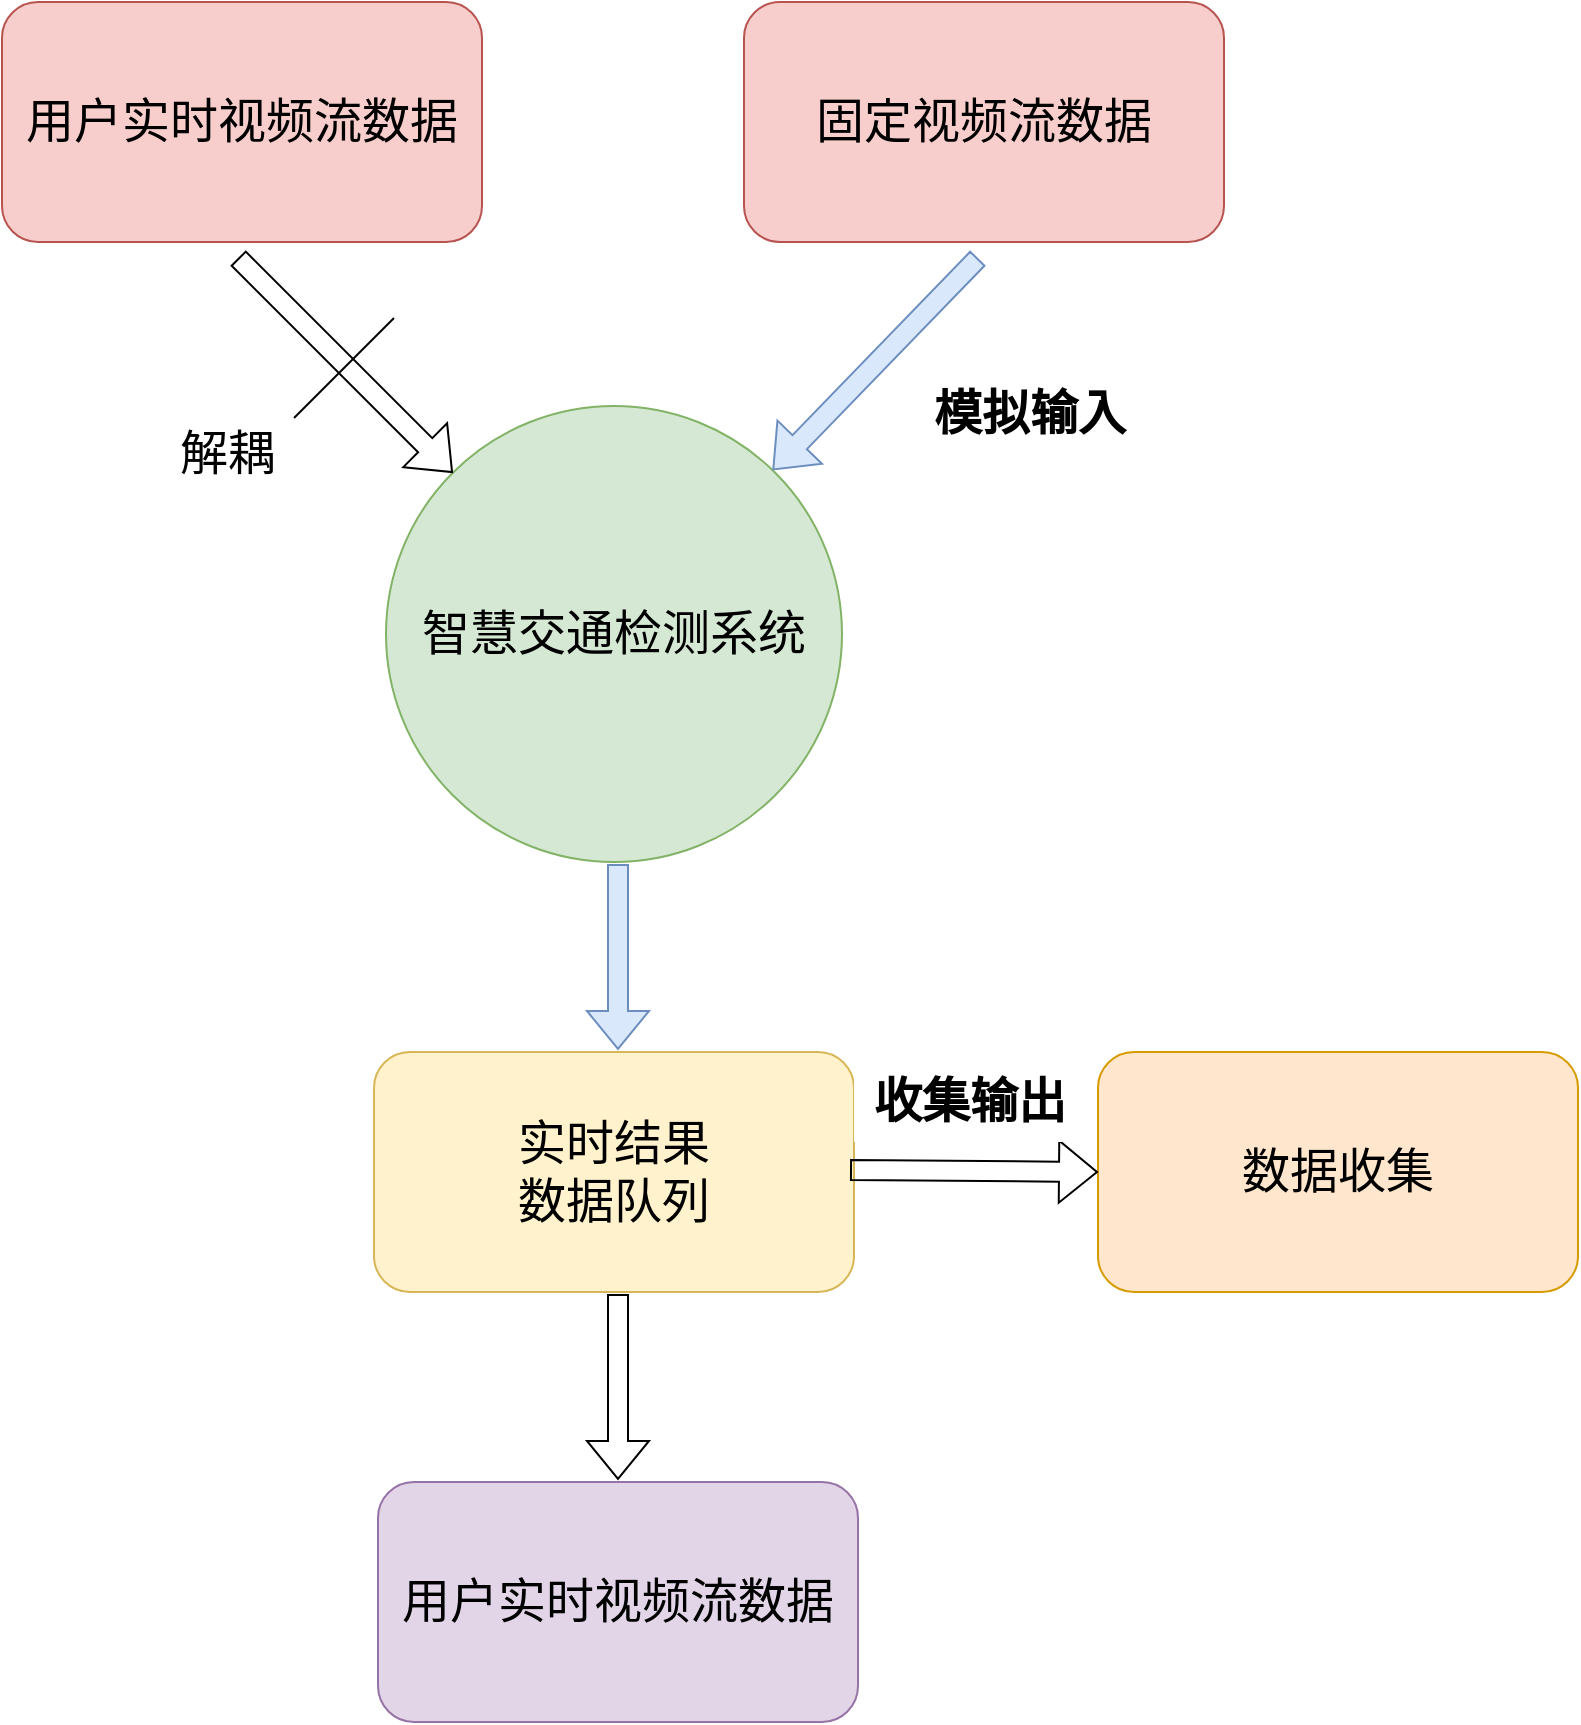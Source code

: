 <mxfile version="20.1.1" type="github">
  <diagram id="oeTSigCYyxhaa_dpOPq2" name="Page-1">
    <mxGraphModel dx="2062" dy="1122" grid="0" gridSize="10" guides="1" tooltips="1" connect="1" arrows="1" fold="1" page="1" pageScale="1" pageWidth="827" pageHeight="1169" math="0" shadow="0">
      <root>
        <mxCell id="0" />
        <mxCell id="1" parent="0" />
        <mxCell id="MxFPvDd8OGy84KUWA6-Q-1" value="&lt;font style=&quot;font-size: 24px;&quot;&gt;智慧交通检测系统&lt;/font&gt;" style="ellipse;whiteSpace=wrap;html=1;aspect=fixed;fillColor=#d5e8d4;strokeColor=#82b366;" vertex="1" parent="1">
          <mxGeometry x="216" y="390" width="228" height="228" as="geometry" />
        </mxCell>
        <mxCell id="MxFPvDd8OGy84KUWA6-Q-2" value="用户实时视频流数据" style="rounded=1;whiteSpace=wrap;html=1;fontSize=24;fillColor=#f8cecc;strokeColor=#b85450;" vertex="1" parent="1">
          <mxGeometry x="24" y="188" width="240" height="120" as="geometry" />
        </mxCell>
        <mxCell id="MxFPvDd8OGy84KUWA6-Q-4" value="" style="shape=flexArrow;endArrow=classic;html=1;rounded=0;fontSize=24;" edge="1" parent="1" target="MxFPvDd8OGy84KUWA6-Q-1">
          <mxGeometry width="50" height="50" relative="1" as="geometry">
            <mxPoint x="142" y="316" as="sourcePoint" />
            <mxPoint x="376" y="509" as="targetPoint" />
          </mxGeometry>
        </mxCell>
        <mxCell id="MxFPvDd8OGy84KUWA6-Q-5" value="固定视频流数据" style="rounded=1;whiteSpace=wrap;html=1;fontSize=24;fillColor=#f8cecc;strokeColor=#b85450;" vertex="1" parent="1">
          <mxGeometry x="395" y="188" width="240" height="120" as="geometry" />
        </mxCell>
        <mxCell id="MxFPvDd8OGy84KUWA6-Q-6" value="" style="shape=flexArrow;endArrow=classic;html=1;rounded=0;fontSize=24;fillColor=#dae8fc;strokeColor=#6c8ebf;" edge="1" parent="1" target="MxFPvDd8OGy84KUWA6-Q-1">
          <mxGeometry width="50" height="50" relative="1" as="geometry">
            <mxPoint x="512" y="316" as="sourcePoint" />
            <mxPoint x="619.39" y="423.39" as="targetPoint" />
          </mxGeometry>
        </mxCell>
        <mxCell id="MxFPvDd8OGy84KUWA6-Q-9" value="" style="endArrow=none;html=1;rounded=0;fontSize=24;" edge="1" parent="1">
          <mxGeometry width="50" height="50" relative="1" as="geometry">
            <mxPoint x="170" y="396" as="sourcePoint" />
            <mxPoint x="220" y="346" as="targetPoint" />
          </mxGeometry>
        </mxCell>
        <mxCell id="MxFPvDd8OGy84KUWA6-Q-10" value="解耦" style="whiteSpace=wrap;html=1;fontSize=24;strokeColor=none;" vertex="1" parent="1">
          <mxGeometry x="108" y="394" width="58" height="40" as="geometry" />
        </mxCell>
        <mxCell id="MxFPvDd8OGy84KUWA6-Q-11" value="模拟输入" style="whiteSpace=wrap;html=1;fontSize=24;strokeColor=none;fontStyle=1" vertex="1" parent="1">
          <mxGeometry x="480" y="374" width="116" height="40" as="geometry" />
        </mxCell>
        <mxCell id="MxFPvDd8OGy84KUWA6-Q-13" value="实时结果&lt;br&gt;数据队列" style="rounded=1;whiteSpace=wrap;html=1;fontSize=24;fillColor=#fff2cc;strokeColor=#d6b656;" vertex="1" parent="1">
          <mxGeometry x="210" y="713" width="240" height="120" as="geometry" />
        </mxCell>
        <mxCell id="MxFPvDd8OGy84KUWA6-Q-14" value="用户实时视频流数据" style="rounded=1;whiteSpace=wrap;html=1;fontSize=24;fillColor=#e1d5e7;strokeColor=#9673a6;" vertex="1" parent="1">
          <mxGeometry x="212" y="928" width="240" height="120" as="geometry" />
        </mxCell>
        <mxCell id="MxFPvDd8OGy84KUWA6-Q-20" value="" style="shape=flexArrow;endArrow=classic;html=1;rounded=0;fontSize=24;fillColor=#dae8fc;strokeColor=#6c8ebf;" edge="1" parent="1">
          <mxGeometry width="50" height="50" relative="1" as="geometry">
            <mxPoint x="332" y="619" as="sourcePoint" />
            <mxPoint x="332" y="712" as="targetPoint" />
          </mxGeometry>
        </mxCell>
        <mxCell id="MxFPvDd8OGy84KUWA6-Q-21" value="" style="shape=flexArrow;endArrow=classic;html=1;rounded=0;fontSize=24;" edge="1" parent="1">
          <mxGeometry width="50" height="50" relative="1" as="geometry">
            <mxPoint x="332" y="834" as="sourcePoint" />
            <mxPoint x="332" y="927" as="targetPoint" />
          </mxGeometry>
        </mxCell>
        <mxCell id="MxFPvDd8OGy84KUWA6-Q-22" value="数据收集" style="rounded=1;whiteSpace=wrap;html=1;fontSize=24;fillColor=#ffe6cc;strokeColor=#d79b00;" vertex="1" parent="1">
          <mxGeometry x="572" y="713" width="240" height="120" as="geometry" />
        </mxCell>
        <mxCell id="MxFPvDd8OGy84KUWA6-Q-23" value="" style="shape=flexArrow;endArrow=classic;html=1;rounded=0;fontSize=24;entryX=0;entryY=0.5;entryDx=0;entryDy=0;" edge="1" parent="1" target="MxFPvDd8OGy84KUWA6-Q-22">
          <mxGeometry width="50" height="50" relative="1" as="geometry">
            <mxPoint x="448" y="772" as="sourcePoint" />
            <mxPoint x="665" y="826" as="targetPoint" />
          </mxGeometry>
        </mxCell>
        <mxCell id="MxFPvDd8OGy84KUWA6-Q-24" value="收集输出" style="whiteSpace=wrap;html=1;fontSize=24;strokeColor=none;fontStyle=1" vertex="1" parent="1">
          <mxGeometry x="450" y="718" width="116" height="40" as="geometry" />
        </mxCell>
      </root>
    </mxGraphModel>
  </diagram>
</mxfile>
